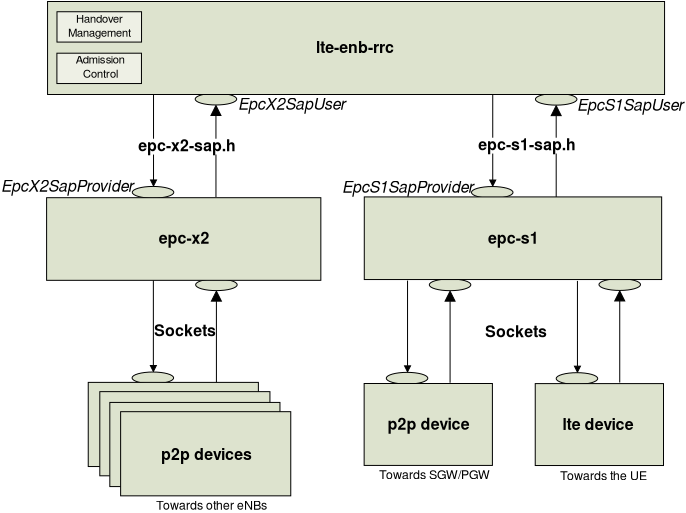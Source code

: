 <?xml version="1.0" encoding="UTF-8"?>
<dia:diagram xmlns:dia="http://www.lysator.liu.se/~alla/dia/">
  <dia:layer name="Background" visible="true" active="true">
    <dia:group>
      <dia:object type="Standard - Line" version="0" id="O0">
        <dia:attribute name="obj_pos">
          <dia:point val="8.685,5.484"/>
        </dia:attribute>
        <dia:attribute name="obj_bb">
          <dia:rectangle val="8.495,5.459;8.876,10.127"/>
        </dia:attribute>
        <dia:attribute name="conn_endpoints">
          <dia:point val="8.685,5.484"/>
          <dia:point val="8.685,10.072"/>
        </dia:attribute>
        <dia:attribute name="numcp">
          <dia:int val="1"/>
        </dia:attribute>
        <dia:attribute name="line_width">
          <dia:real val="0.05"/>
        </dia:attribute>
        <dia:attribute name="end_arrow">
          <dia:enum val="3"/>
        </dia:attribute>
        <dia:attribute name="end_arrow_length">
          <dia:real val="0.3"/>
        </dia:attribute>
        <dia:attribute name="end_arrow_width">
          <dia:real val="0.3"/>
        </dia:attribute>
      </dia:object>
      <dia:object type="Standard - Ellipse" version="0" id="O1">
        <dia:attribute name="obj_pos">
          <dia:point val="7.623,10.072"/>
        </dia:attribute>
        <dia:attribute name="obj_bb">
          <dia:rectangle val="7.598,10.047;9.723,10.684"/>
        </dia:attribute>
        <dia:attribute name="elem_corner">
          <dia:point val="7.623,10.072"/>
        </dia:attribute>
        <dia:attribute name="elem_width">
          <dia:real val="2.075"/>
        </dia:attribute>
        <dia:attribute name="elem_height">
          <dia:real val="0.587"/>
        </dia:attribute>
        <dia:attribute name="border_width">
          <dia:real val="0.05"/>
        </dia:attribute>
        <dia:attribute name="inner_color">
          <dia:color val="#dde3ce"/>
        </dia:attribute>
      </dia:object>
    </dia:group>
    <dia:group>
      <dia:object type="Standard - Line" version="0" id="O2">
        <dia:attribute name="obj_pos">
          <dia:point val="25.646,5.49"/>
        </dia:attribute>
        <dia:attribute name="obj_bb">
          <dia:rectangle val="25.456,5.465;25.837,10.133"/>
        </dia:attribute>
        <dia:attribute name="conn_endpoints">
          <dia:point val="25.646,5.49"/>
          <dia:point val="25.646,10.077"/>
        </dia:attribute>
        <dia:attribute name="numcp">
          <dia:int val="1"/>
        </dia:attribute>
        <dia:attribute name="line_width">
          <dia:real val="0.05"/>
        </dia:attribute>
        <dia:attribute name="end_arrow">
          <dia:enum val="3"/>
        </dia:attribute>
        <dia:attribute name="end_arrow_length">
          <dia:real val="0.3"/>
        </dia:attribute>
        <dia:attribute name="end_arrow_width">
          <dia:real val="0.3"/>
        </dia:attribute>
      </dia:object>
      <dia:object type="Standard - Ellipse" version="0" id="O3">
        <dia:attribute name="obj_pos">
          <dia:point val="24.584,10.077"/>
        </dia:attribute>
        <dia:attribute name="obj_bb">
          <dia:rectangle val="24.559,10.052;26.684,10.69"/>
        </dia:attribute>
        <dia:attribute name="elem_corner">
          <dia:point val="24.584,10.077"/>
        </dia:attribute>
        <dia:attribute name="elem_width">
          <dia:real val="2.075"/>
        </dia:attribute>
        <dia:attribute name="elem_height">
          <dia:real val="0.587"/>
        </dia:attribute>
        <dia:attribute name="border_width">
          <dia:real val="0.05"/>
        </dia:attribute>
        <dia:attribute name="inner_color">
          <dia:color val="#dde3ce"/>
        </dia:attribute>
      </dia:object>
    </dia:group>
    <dia:group>
      <dia:object type="Standard - Line" version="0" id="O4">
        <dia:attribute name="obj_pos">
          <dia:point val="8.677,14.763"/>
        </dia:attribute>
        <dia:attribute name="obj_bb">
          <dia:rectangle val="8.486,14.738;8.867,19.407"/>
        </dia:attribute>
        <dia:attribute name="conn_endpoints">
          <dia:point val="8.677,14.763"/>
          <dia:point val="8.677,19.351"/>
        </dia:attribute>
        <dia:attribute name="numcp">
          <dia:int val="1"/>
        </dia:attribute>
        <dia:attribute name="line_width">
          <dia:real val="0.05"/>
        </dia:attribute>
        <dia:attribute name="end_arrow">
          <dia:enum val="3"/>
        </dia:attribute>
        <dia:attribute name="end_arrow_length">
          <dia:real val="0.3"/>
        </dia:attribute>
        <dia:attribute name="end_arrow_width">
          <dia:real val="0.3"/>
        </dia:attribute>
      </dia:object>
      <dia:object type="Standard - Ellipse" version="0" id="O5">
        <dia:attribute name="obj_pos">
          <dia:point val="7.614,19.351"/>
        </dia:attribute>
        <dia:attribute name="obj_bb">
          <dia:rectangle val="7.589,19.326;9.714,19.963"/>
        </dia:attribute>
        <dia:attribute name="elem_corner">
          <dia:point val="7.614,19.351"/>
        </dia:attribute>
        <dia:attribute name="elem_width">
          <dia:real val="2.075"/>
        </dia:attribute>
        <dia:attribute name="elem_height">
          <dia:real val="0.587"/>
        </dia:attribute>
        <dia:attribute name="border_width">
          <dia:real val="0.05"/>
        </dia:attribute>
        <dia:attribute name="inner_color">
          <dia:color val="#dde3ce"/>
        </dia:attribute>
      </dia:object>
    </dia:group>
    <dia:group>
      <dia:object type="Standard - Line" version="0" id="O6">
        <dia:attribute name="obj_pos">
          <dia:point val="21.386,14.781"/>
        </dia:attribute>
        <dia:attribute name="obj_bb">
          <dia:rectangle val="21.196,14.756;21.577,19.424"/>
        </dia:attribute>
        <dia:attribute name="conn_endpoints">
          <dia:point val="21.386,14.781"/>
          <dia:point val="21.386,19.368"/>
        </dia:attribute>
        <dia:attribute name="numcp">
          <dia:int val="1"/>
        </dia:attribute>
        <dia:attribute name="line_width">
          <dia:real val="0.05"/>
        </dia:attribute>
        <dia:attribute name="end_arrow">
          <dia:enum val="3"/>
        </dia:attribute>
        <dia:attribute name="end_arrow_length">
          <dia:real val="0.3"/>
        </dia:attribute>
        <dia:attribute name="end_arrow_width">
          <dia:real val="0.3"/>
        </dia:attribute>
      </dia:object>
      <dia:object type="Standard - Ellipse" version="0" id="O7">
        <dia:attribute name="obj_pos">
          <dia:point val="20.324,19.368"/>
        </dia:attribute>
        <dia:attribute name="obj_bb">
          <dia:rectangle val="20.299,19.343;22.424,19.981"/>
        </dia:attribute>
        <dia:attribute name="elem_corner">
          <dia:point val="20.324,19.368"/>
        </dia:attribute>
        <dia:attribute name="elem_width">
          <dia:real val="2.075"/>
        </dia:attribute>
        <dia:attribute name="elem_height">
          <dia:real val="0.587"/>
        </dia:attribute>
        <dia:attribute name="border_width">
          <dia:real val="0.05"/>
        </dia:attribute>
        <dia:attribute name="inner_color">
          <dia:color val="#dde3ce"/>
        </dia:attribute>
      </dia:object>
    </dia:group>
    <dia:group>
      <dia:object type="Standard - Line" version="0" id="O8">
        <dia:attribute name="obj_pos">
          <dia:point val="29.881,14.796"/>
        </dia:attribute>
        <dia:attribute name="obj_bb">
          <dia:rectangle val="29.691,14.771;30.072,19.44"/>
        </dia:attribute>
        <dia:attribute name="conn_endpoints">
          <dia:point val="29.881,14.796"/>
          <dia:point val="29.881,19.384"/>
        </dia:attribute>
        <dia:attribute name="numcp">
          <dia:int val="1"/>
        </dia:attribute>
        <dia:attribute name="line_width">
          <dia:real val="0.05"/>
        </dia:attribute>
        <dia:attribute name="end_arrow">
          <dia:enum val="3"/>
        </dia:attribute>
        <dia:attribute name="end_arrow_length">
          <dia:real val="0.3"/>
        </dia:attribute>
        <dia:attribute name="end_arrow_width">
          <dia:real val="0.3"/>
        </dia:attribute>
      </dia:object>
      <dia:object type="Standard - Ellipse" version="0" id="O9">
        <dia:attribute name="obj_pos">
          <dia:point val="28.819,19.384"/>
        </dia:attribute>
        <dia:attribute name="obj_bb">
          <dia:rectangle val="28.794,19.359;30.919,19.996"/>
        </dia:attribute>
        <dia:attribute name="elem_corner">
          <dia:point val="28.819,19.384"/>
        </dia:attribute>
        <dia:attribute name="elem_width">
          <dia:real val="2.075"/>
        </dia:attribute>
        <dia:attribute name="elem_height">
          <dia:real val="0.587"/>
        </dia:attribute>
        <dia:attribute name="border_width">
          <dia:real val="0.05"/>
        </dia:attribute>
        <dia:attribute name="inner_color">
          <dia:color val="#dde3ce"/>
        </dia:attribute>
      </dia:object>
    </dia:group>
    <dia:group>
      <dia:object type="Standard - Line" version="0" id="O10">
        <dia:attribute name="obj_pos">
          <dia:point val="11.806,5.999"/>
        </dia:attribute>
        <dia:attribute name="obj_bb">
          <dia:rectangle val="11.516,5.968;12.097,10.627"/>
        </dia:attribute>
        <dia:attribute name="conn_endpoints">
          <dia:point val="11.806,5.999"/>
          <dia:point val="11.807,10.602"/>
        </dia:attribute>
        <dia:attribute name="numcp">
          <dia:int val="1"/>
        </dia:attribute>
        <dia:attribute name="line_width">
          <dia:real val="0.05"/>
        </dia:attribute>
        <dia:attribute name="start_arrow">
          <dia:enum val="3"/>
        </dia:attribute>
        <dia:attribute name="start_arrow_length">
          <dia:real val="0.5"/>
        </dia:attribute>
        <dia:attribute name="start_arrow_width">
          <dia:real val="0.5"/>
        </dia:attribute>
        <dia:connections>
          <dia:connection handle="0" to="O11" connection="6"/>
        </dia:connections>
      </dia:object>
      <dia:object type="Standard - Ellipse" version="0" id="O11">
        <dia:attribute name="obj_pos">
          <dia:point val="10.769,5.412"/>
        </dia:attribute>
        <dia:attribute name="obj_bb">
          <dia:rectangle val="10.744,5.387;12.869,6.024"/>
        </dia:attribute>
        <dia:attribute name="elem_corner">
          <dia:point val="10.769,5.412"/>
        </dia:attribute>
        <dia:attribute name="elem_width">
          <dia:real val="2.075"/>
        </dia:attribute>
        <dia:attribute name="elem_height">
          <dia:real val="0.587"/>
        </dia:attribute>
        <dia:attribute name="border_width">
          <dia:real val="0.05"/>
        </dia:attribute>
        <dia:attribute name="inner_color">
          <dia:color val="#dde3ce"/>
        </dia:attribute>
      </dia:object>
    </dia:group>
    <dia:group>
      <dia:object type="Standard - Line" version="0" id="O12">
        <dia:attribute name="obj_pos">
          <dia:point val="28.818,6.007"/>
        </dia:attribute>
        <dia:attribute name="obj_bb">
          <dia:rectangle val="28.528,5.976;29.109,10.635"/>
        </dia:attribute>
        <dia:attribute name="conn_endpoints">
          <dia:point val="28.818,6.007"/>
          <dia:point val="28.819,10.61"/>
        </dia:attribute>
        <dia:attribute name="numcp">
          <dia:int val="1"/>
        </dia:attribute>
        <dia:attribute name="line_width">
          <dia:real val="0.05"/>
        </dia:attribute>
        <dia:attribute name="start_arrow">
          <dia:enum val="3"/>
        </dia:attribute>
        <dia:attribute name="start_arrow_length">
          <dia:real val="0.5"/>
        </dia:attribute>
        <dia:attribute name="start_arrow_width">
          <dia:real val="0.5"/>
        </dia:attribute>
        <dia:connections>
          <dia:connection handle="0" to="O13" connection="6"/>
        </dia:connections>
      </dia:object>
      <dia:object type="Standard - Ellipse" version="0" id="O13">
        <dia:attribute name="obj_pos">
          <dia:point val="27.781,5.42"/>
        </dia:attribute>
        <dia:attribute name="obj_bb">
          <dia:rectangle val="27.756,5.394;29.881,6.032"/>
        </dia:attribute>
        <dia:attribute name="elem_corner">
          <dia:point val="27.781,5.42"/>
        </dia:attribute>
        <dia:attribute name="elem_width">
          <dia:real val="2.075"/>
        </dia:attribute>
        <dia:attribute name="elem_height">
          <dia:real val="0.587"/>
        </dia:attribute>
        <dia:attribute name="border_width">
          <dia:real val="0.05"/>
        </dia:attribute>
        <dia:attribute name="inner_color">
          <dia:color val="#dde3ce"/>
        </dia:attribute>
      </dia:object>
    </dia:group>
    <dia:group>
      <dia:object type="Standard - Line" version="0" id="O14">
        <dia:attribute name="obj_pos">
          <dia:point val="11.829,15.282"/>
        </dia:attribute>
        <dia:attribute name="obj_bb">
          <dia:rectangle val="11.539,15.251;12.12,19.91"/>
        </dia:attribute>
        <dia:attribute name="conn_endpoints">
          <dia:point val="11.829,15.282"/>
          <dia:point val="11.83,19.885"/>
        </dia:attribute>
        <dia:attribute name="numcp">
          <dia:int val="1"/>
        </dia:attribute>
        <dia:attribute name="line_width">
          <dia:real val="0.05"/>
        </dia:attribute>
        <dia:attribute name="start_arrow">
          <dia:enum val="3"/>
        </dia:attribute>
        <dia:attribute name="start_arrow_length">
          <dia:real val="0.5"/>
        </dia:attribute>
        <dia:attribute name="start_arrow_width">
          <dia:real val="0.5"/>
        </dia:attribute>
        <dia:connections>
          <dia:connection handle="0" to="O15" connection="6"/>
        </dia:connections>
      </dia:object>
      <dia:object type="Standard - Ellipse" version="0" id="O15">
        <dia:attribute name="obj_pos">
          <dia:point val="10.792,14.694"/>
        </dia:attribute>
        <dia:attribute name="obj_bb">
          <dia:rectangle val="10.767,14.669;12.892,15.307"/>
        </dia:attribute>
        <dia:attribute name="elem_corner">
          <dia:point val="10.792,14.694"/>
        </dia:attribute>
        <dia:attribute name="elem_width">
          <dia:real val="2.075"/>
        </dia:attribute>
        <dia:attribute name="elem_height">
          <dia:real val="0.587"/>
        </dia:attribute>
        <dia:attribute name="border_width">
          <dia:real val="0.05"/>
        </dia:attribute>
        <dia:attribute name="inner_color">
          <dia:color val="#dde3ce"/>
        </dia:attribute>
      </dia:object>
    </dia:group>
    <dia:group>
      <dia:object type="Standard - Line" version="0" id="O16">
        <dia:attribute name="obj_pos">
          <dia:point val="23.513,15.284"/>
        </dia:attribute>
        <dia:attribute name="obj_bb">
          <dia:rectangle val="23.222,15.253;23.803,19.912"/>
        </dia:attribute>
        <dia:attribute name="conn_endpoints">
          <dia:point val="23.513,15.284"/>
          <dia:point val="23.513,19.887"/>
        </dia:attribute>
        <dia:attribute name="numcp">
          <dia:int val="1"/>
        </dia:attribute>
        <dia:attribute name="line_width">
          <dia:real val="0.05"/>
        </dia:attribute>
        <dia:attribute name="start_arrow">
          <dia:enum val="3"/>
        </dia:attribute>
        <dia:attribute name="start_arrow_length">
          <dia:real val="0.5"/>
        </dia:attribute>
        <dia:attribute name="start_arrow_width">
          <dia:real val="0.5"/>
        </dia:attribute>
        <dia:connections>
          <dia:connection handle="0" to="O17" connection="6"/>
        </dia:connections>
      </dia:object>
      <dia:object type="Standard - Ellipse" version="0" id="O17">
        <dia:attribute name="obj_pos">
          <dia:point val="22.475,14.697"/>
        </dia:attribute>
        <dia:attribute name="obj_bb">
          <dia:rectangle val="22.45,14.672;24.575,15.309"/>
        </dia:attribute>
        <dia:attribute name="elem_corner">
          <dia:point val="22.475,14.697"/>
        </dia:attribute>
        <dia:attribute name="elem_width">
          <dia:real val="2.075"/>
        </dia:attribute>
        <dia:attribute name="elem_height">
          <dia:real val="0.587"/>
        </dia:attribute>
        <dia:attribute name="border_width">
          <dia:real val="0.05"/>
        </dia:attribute>
        <dia:attribute name="inner_color">
          <dia:color val="#dde3ce"/>
        </dia:attribute>
      </dia:object>
    </dia:group>
    <dia:group>
      <dia:object type="Standard - Line" version="0" id="O18">
        <dia:attribute name="obj_pos">
          <dia:point val="31.996,15.272"/>
        </dia:attribute>
        <dia:attribute name="obj_bb">
          <dia:rectangle val="31.706,15.241;32.286,19.9"/>
        </dia:attribute>
        <dia:attribute name="conn_endpoints">
          <dia:point val="31.996,15.272"/>
          <dia:point val="31.996,19.875"/>
        </dia:attribute>
        <dia:attribute name="numcp">
          <dia:int val="1"/>
        </dia:attribute>
        <dia:attribute name="line_width">
          <dia:real val="0.05"/>
        </dia:attribute>
        <dia:attribute name="start_arrow">
          <dia:enum val="3"/>
        </dia:attribute>
        <dia:attribute name="start_arrow_length">
          <dia:real val="0.5"/>
        </dia:attribute>
        <dia:attribute name="start_arrow_width">
          <dia:real val="0.5"/>
        </dia:attribute>
        <dia:connections>
          <dia:connection handle="0" to="O19" connection="6"/>
        </dia:connections>
      </dia:object>
      <dia:object type="Standard - Ellipse" version="0" id="O19">
        <dia:attribute name="obj_pos">
          <dia:point val="30.958,14.685"/>
        </dia:attribute>
        <dia:attribute name="obj_bb">
          <dia:rectangle val="30.933,14.66;33.058,15.297"/>
        </dia:attribute>
        <dia:attribute name="elem_corner">
          <dia:point val="30.958,14.685"/>
        </dia:attribute>
        <dia:attribute name="elem_width">
          <dia:real val="2.075"/>
        </dia:attribute>
        <dia:attribute name="elem_height">
          <dia:real val="0.587"/>
        </dia:attribute>
        <dia:attribute name="border_width">
          <dia:real val="0.05"/>
        </dia:attribute>
        <dia:attribute name="inner_color">
          <dia:color val="#dde3ce"/>
        </dia:attribute>
      </dia:object>
    </dia:group>
    <dia:object type="Standard - Text" version="1" id="O20">
      <dia:attribute name="obj_pos">
        <dia:point val="7.909,8.318"/>
      </dia:attribute>
      <dia:attribute name="obj_bb">
        <dia:rectangle val="7.909,7.605;12.752,8.477"/>
      </dia:attribute>
      <dia:attribute name="text">
        <dia:composite type="text">
          <dia:attribute name="string">
            <dia:string>#epc-x2-sap.h#</dia:string>
          </dia:attribute>
          <dia:attribute name="font">
            <dia:font family="FreeSans" style="64" name="Courier"/>
          </dia:attribute>
          <dia:attribute name="height">
            <dia:real val="0.988"/>
          </dia:attribute>
          <dia:attribute name="pos">
            <dia:point val="7.909,8.318"/>
          </dia:attribute>
          <dia:attribute name="color">
            <dia:color val="#000000"/>
          </dia:attribute>
          <dia:attribute name="alignment">
            <dia:enum val="0"/>
          </dia:attribute>
        </dia:composite>
      </dia:attribute>
      <dia:attribute name="valign">
        <dia:enum val="3"/>
      </dia:attribute>
      <dia:attribute name="fill_color">
        <dia:color val="#ffffff"/>
      </dia:attribute>
      <dia:attribute name="show_background">
        <dia:boolean val="true"/>
      </dia:attribute>
    </dia:object>
    <dia:object type="Standard - Text" version="1" id="O21">
      <dia:attribute name="obj_pos">
        <dia:point val="24.909,8.268"/>
      </dia:attribute>
      <dia:attribute name="obj_bb">
        <dia:rectangle val="24.909,7.555;29.756,8.428"/>
      </dia:attribute>
      <dia:attribute name="text">
        <dia:composite type="text">
          <dia:attribute name="string">
            <dia:string>#epc-s1-sap.h#</dia:string>
          </dia:attribute>
          <dia:attribute name="font">
            <dia:font family="FreeSans" style="64" name="Courier"/>
          </dia:attribute>
          <dia:attribute name="height">
            <dia:real val="0.988"/>
          </dia:attribute>
          <dia:attribute name="pos">
            <dia:point val="24.909,8.268"/>
          </dia:attribute>
          <dia:attribute name="color">
            <dia:color val="#000000"/>
          </dia:attribute>
          <dia:attribute name="alignment">
            <dia:enum val="0"/>
          </dia:attribute>
        </dia:composite>
      </dia:attribute>
      <dia:attribute name="valign">
        <dia:enum val="3"/>
      </dia:attribute>
      <dia:attribute name="fill_color">
        <dia:color val="#ffffff"/>
      </dia:attribute>
      <dia:attribute name="show_background">
        <dia:boolean val="true"/>
      </dia:attribute>
    </dia:object>
    <dia:object type="Standard - Text" version="1" id="O22">
      <dia:attribute name="obj_pos">
        <dia:point val="8.709,17.567"/>
      </dia:attribute>
      <dia:attribute name="obj_bb">
        <dia:rectangle val="8.709,16.855;11.784,17.727"/>
      </dia:attribute>
      <dia:attribute name="text">
        <dia:composite type="text">
          <dia:attribute name="string">
            <dia:string>#Sockets#</dia:string>
          </dia:attribute>
          <dia:attribute name="font">
            <dia:font family="FreeSans" style="64" name="Courier"/>
          </dia:attribute>
          <dia:attribute name="height">
            <dia:real val="0.988"/>
          </dia:attribute>
          <dia:attribute name="pos">
            <dia:point val="8.709,17.567"/>
          </dia:attribute>
          <dia:attribute name="color">
            <dia:color val="#000000"/>
          </dia:attribute>
          <dia:attribute name="alignment">
            <dia:enum val="0"/>
          </dia:attribute>
        </dia:composite>
      </dia:attribute>
      <dia:attribute name="valign">
        <dia:enum val="3"/>
      </dia:attribute>
      <dia:attribute name="fill_color">
        <dia:color val="#ffffff"/>
      </dia:attribute>
      <dia:attribute name="show_background">
        <dia:boolean val="true"/>
      </dia:attribute>
    </dia:object>
    <dia:object type="Standard - Text" version="1" id="O23">
      <dia:attribute name="obj_pos">
        <dia:point val="25.259,17.617"/>
      </dia:attribute>
      <dia:attribute name="obj_bb">
        <dia:rectangle val="25.259,16.905;28.334,17.777"/>
      </dia:attribute>
      <dia:attribute name="text">
        <dia:composite type="text">
          <dia:attribute name="string">
            <dia:string>#Sockets#</dia:string>
          </dia:attribute>
          <dia:attribute name="font">
            <dia:font family="FreeSans" style="64" name="Courier"/>
          </dia:attribute>
          <dia:attribute name="height">
            <dia:real val="0.988"/>
          </dia:attribute>
          <dia:attribute name="pos">
            <dia:point val="25.259,17.617"/>
          </dia:attribute>
          <dia:attribute name="color">
            <dia:color val="#000000"/>
          </dia:attribute>
          <dia:attribute name="alignment">
            <dia:enum val="0"/>
          </dia:attribute>
        </dia:composite>
      </dia:attribute>
      <dia:attribute name="valign">
        <dia:enum val="3"/>
      </dia:attribute>
      <dia:attribute name="fill_color">
        <dia:color val="#ffffff"/>
      </dia:attribute>
      <dia:attribute name="show_background">
        <dia:boolean val="true"/>
      </dia:attribute>
    </dia:object>
    <dia:object type="Standard - Text" version="1" id="O24">
      <dia:attribute name="obj_pos">
        <dia:point val="-0.826,9.07"/>
      </dia:attribute>
      <dia:attribute name="obj_bb">
        <dia:rectangle val="-0.826,8.475;-0.826,9.223"/>
      </dia:attribute>
      <dia:attribute name="text">
        <dia:composite type="text">
          <dia:attribute name="string">
            <dia:string>##</dia:string>
          </dia:attribute>
          <dia:attribute name="font">
            <dia:font family="sans" style="0" name="Helvetica"/>
          </dia:attribute>
          <dia:attribute name="height">
            <dia:real val="0.8"/>
          </dia:attribute>
          <dia:attribute name="pos">
            <dia:point val="-0.826,9.07"/>
          </dia:attribute>
          <dia:attribute name="color">
            <dia:color val="#000000"/>
          </dia:attribute>
          <dia:attribute name="alignment">
            <dia:enum val="0"/>
          </dia:attribute>
        </dia:composite>
      </dia:attribute>
      <dia:attribute name="valign">
        <dia:enum val="3"/>
      </dia:attribute>
    </dia:object>
    <dia:object type="Standard - Text" version="1" id="O25">
      <dia:attribute name="obj_pos">
        <dia:point val="1.059,10.342"/>
      </dia:attribute>
      <dia:attribute name="obj_bb">
        <dia:rectangle val="1.059,9.63;7.642,10.502"/>
      </dia:attribute>
      <dia:attribute name="text">
        <dia:composite type="text">
          <dia:attribute name="string">
            <dia:string>#EpcX2SapProvider#</dia:string>
          </dia:attribute>
          <dia:attribute name="font">
            <dia:font family="FreeSans" style="8" name="Courier"/>
          </dia:attribute>
          <dia:attribute name="height">
            <dia:real val="0.988"/>
          </dia:attribute>
          <dia:attribute name="pos">
            <dia:point val="1.059,10.342"/>
          </dia:attribute>
          <dia:attribute name="color">
            <dia:color val="#000000"/>
          </dia:attribute>
          <dia:attribute name="alignment">
            <dia:enum val="0"/>
          </dia:attribute>
        </dia:composite>
      </dia:attribute>
      <dia:attribute name="valign">
        <dia:enum val="3"/>
      </dia:attribute>
    </dia:object>
    <dia:object type="Standard - Text" version="1" id="O26">
      <dia:attribute name="obj_pos">
        <dia:point val="18.109,10.393"/>
      </dia:attribute>
      <dia:attribute name="obj_bb">
        <dia:rectangle val="18.109,9.68;24.679,10.553"/>
      </dia:attribute>
      <dia:attribute name="text">
        <dia:composite type="text">
          <dia:attribute name="string">
            <dia:string>#EpcS1SapProvider#</dia:string>
          </dia:attribute>
          <dia:attribute name="font">
            <dia:font family="FreeSans" style="8" name="Courier"/>
          </dia:attribute>
          <dia:attribute name="height">
            <dia:real val="0.988"/>
          </dia:attribute>
          <dia:attribute name="pos">
            <dia:point val="18.109,10.393"/>
          </dia:attribute>
          <dia:attribute name="color">
            <dia:color val="#000000"/>
          </dia:attribute>
          <dia:attribute name="alignment">
            <dia:enum val="0"/>
          </dia:attribute>
        </dia:composite>
      </dia:attribute>
      <dia:attribute name="valign">
        <dia:enum val="3"/>
      </dia:attribute>
    </dia:object>
    <dia:object type="Standard - Text" version="1" id="O27">
      <dia:attribute name="obj_pos">
        <dia:point val="29.859,6.293"/>
      </dia:attribute>
      <dia:attribute name="obj_bb">
        <dia:rectangle val="29.859,5.58;35.234,6.452"/>
      </dia:attribute>
      <dia:attribute name="text">
        <dia:composite type="text">
          <dia:attribute name="string">
            <dia:string>#EpcS1SapUser#</dia:string>
          </dia:attribute>
          <dia:attribute name="font">
            <dia:font family="FreeSans" style="8" name="Courier"/>
          </dia:attribute>
          <dia:attribute name="height">
            <dia:real val="0.988"/>
          </dia:attribute>
          <dia:attribute name="pos">
            <dia:point val="29.859,6.293"/>
          </dia:attribute>
          <dia:attribute name="color">
            <dia:color val="#000000"/>
          </dia:attribute>
          <dia:attribute name="alignment">
            <dia:enum val="0"/>
          </dia:attribute>
        </dia:composite>
      </dia:attribute>
      <dia:attribute name="valign">
        <dia:enum val="3"/>
      </dia:attribute>
    </dia:object>
    <dia:object type="Standard - Text" version="1" id="O28">
      <dia:attribute name="obj_pos">
        <dia:point val="12.909,6.242"/>
      </dia:attribute>
      <dia:attribute name="obj_bb">
        <dia:rectangle val="12.909,5.53;18.297,6.402"/>
      </dia:attribute>
      <dia:attribute name="text">
        <dia:composite type="text">
          <dia:attribute name="string">
            <dia:string>#EpcX2SapUser#</dia:string>
          </dia:attribute>
          <dia:attribute name="font">
            <dia:font family="FreeSans" style="8" name="Courier"/>
          </dia:attribute>
          <dia:attribute name="height">
            <dia:real val="0.988"/>
          </dia:attribute>
          <dia:attribute name="pos">
            <dia:point val="12.909,6.242"/>
          </dia:attribute>
          <dia:attribute name="color">
            <dia:color val="#000000"/>
          </dia:attribute>
          <dia:attribute name="alignment">
            <dia:enum val="0"/>
          </dia:attribute>
        </dia:composite>
      </dia:attribute>
      <dia:attribute name="valign">
        <dia:enum val="3"/>
      </dia:attribute>
    </dia:object>
    <dia:object type="Standard - Text" version="1" id="O29">
      <dia:attribute name="obj_pos">
        <dia:point val="8.809,26.242"/>
      </dia:attribute>
      <dia:attribute name="obj_bb">
        <dia:rectangle val="8.809,25.682;14.362,26.367"/>
      </dia:attribute>
      <dia:attribute name="text">
        <dia:composite type="text">
          <dia:attribute name="string">
            <dia:string>#Towards other eNBs#</dia:string>
          </dia:attribute>
          <dia:attribute name="font">
            <dia:font family="FreeSans" style="0" name="Courier"/>
          </dia:attribute>
          <dia:attribute name="height">
            <dia:real val="0.776"/>
          </dia:attribute>
          <dia:attribute name="pos">
            <dia:point val="8.809,26.242"/>
          </dia:attribute>
          <dia:attribute name="color">
            <dia:color val="#000000"/>
          </dia:attribute>
          <dia:attribute name="alignment">
            <dia:enum val="0"/>
          </dia:attribute>
        </dia:composite>
      </dia:attribute>
      <dia:attribute name="valign">
        <dia:enum val="3"/>
      </dia:attribute>
    </dia:object>
    <dia:object type="Standard - Text" version="1" id="O30">
      <dia:attribute name="obj_pos">
        <dia:point val="19.959,24.715"/>
      </dia:attribute>
      <dia:attribute name="obj_bb">
        <dia:rectangle val="19.959,24.155;25.591,24.84"/>
      </dia:attribute>
      <dia:attribute name="text">
        <dia:composite type="text">
          <dia:attribute name="string">
            <dia:string>#Towards SGW/PGW#</dia:string>
          </dia:attribute>
          <dia:attribute name="font">
            <dia:font family="FreeSans" style="0" name="Courier"/>
          </dia:attribute>
          <dia:attribute name="height">
            <dia:real val="0.776"/>
          </dia:attribute>
          <dia:attribute name="pos">
            <dia:point val="19.959,24.715"/>
          </dia:attribute>
          <dia:attribute name="color">
            <dia:color val="#000000"/>
          </dia:attribute>
          <dia:attribute name="alignment">
            <dia:enum val="0"/>
          </dia:attribute>
        </dia:composite>
      </dia:attribute>
      <dia:attribute name="valign">
        <dia:enum val="3"/>
      </dia:attribute>
    </dia:object>
    <dia:object type="Standard - Text" version="1" id="O31">
      <dia:attribute name="obj_pos">
        <dia:point val="29.009,24.765"/>
      </dia:attribute>
      <dia:attribute name="obj_bb">
        <dia:rectangle val="29.009,24.205;33.364,24.89"/>
      </dia:attribute>
      <dia:attribute name="text">
        <dia:composite type="text">
          <dia:attribute name="string">
            <dia:string>#Towards the UE#</dia:string>
          </dia:attribute>
          <dia:attribute name="font">
            <dia:font family="FreeSans" style="0" name="Courier"/>
          </dia:attribute>
          <dia:attribute name="height">
            <dia:real val="0.776"/>
          </dia:attribute>
          <dia:attribute name="pos">
            <dia:point val="29.009,24.765"/>
          </dia:attribute>
          <dia:attribute name="color">
            <dia:color val="#000000"/>
          </dia:attribute>
          <dia:attribute name="alignment">
            <dia:enum val="0"/>
          </dia:attribute>
        </dia:composite>
      </dia:attribute>
      <dia:attribute name="valign">
        <dia:enum val="3"/>
      </dia:attribute>
    </dia:object>
    <dia:group>
      <dia:object type="Standard - Box" version="0" id="O32">
        <dia:attribute name="obj_pos">
          <dia:point val="3.387,0.825"/>
        </dia:attribute>
        <dia:attribute name="obj_bb">
          <dia:rectangle val="3.362,0.8;34.261,5.5"/>
        </dia:attribute>
        <dia:attribute name="elem_corner">
          <dia:point val="3.387,0.825"/>
        </dia:attribute>
        <dia:attribute name="elem_width">
          <dia:real val="30.85"/>
        </dia:attribute>
        <dia:attribute name="elem_height">
          <dia:real val="4.65"/>
        </dia:attribute>
        <dia:attribute name="border_width">
          <dia:real val="0.05"/>
        </dia:attribute>
        <dia:attribute name="inner_color">
          <dia:color val="#dde3ce"/>
        </dia:attribute>
        <dia:attribute name="show_background">
          <dia:boolean val="true"/>
        </dia:attribute>
      </dia:object>
      <dia:group>
        <dia:object type="Standard - Box" version="0" id="O33">
          <dia:attribute name="obj_pos">
            <dia:point val="3.858,1.337"/>
          </dia:attribute>
          <dia:attribute name="obj_bb">
            <dia:rectangle val="3.833,1.312;8.111,2.879"/>
          </dia:attribute>
          <dia:attribute name="elem_corner">
            <dia:point val="3.858,1.337"/>
          </dia:attribute>
          <dia:attribute name="elem_width">
            <dia:real val="4.228"/>
          </dia:attribute>
          <dia:attribute name="elem_height">
            <dia:real val="1.517"/>
          </dia:attribute>
          <dia:attribute name="border_width">
            <dia:real val="0.05"/>
          </dia:attribute>
          <dia:attribute name="inner_color">
            <dia:color val="#eef0e5"/>
          </dia:attribute>
          <dia:attribute name="show_background">
            <dia:boolean val="true"/>
          </dia:attribute>
        </dia:object>
        <dia:object type="Standard - Box" version="0" id="O34">
          <dia:attribute name="obj_pos">
            <dia:point val="3.854,3.41"/>
          </dia:attribute>
          <dia:attribute name="obj_bb">
            <dia:rectangle val="3.829,3.385;8.108,4.952"/>
          </dia:attribute>
          <dia:attribute name="elem_corner">
            <dia:point val="3.854,3.41"/>
          </dia:attribute>
          <dia:attribute name="elem_width">
            <dia:real val="4.228"/>
          </dia:attribute>
          <dia:attribute name="elem_height">
            <dia:real val="1.517"/>
          </dia:attribute>
          <dia:attribute name="border_width">
            <dia:real val="0.05"/>
          </dia:attribute>
          <dia:attribute name="inner_color">
            <dia:color val="#eef0e5"/>
          </dia:attribute>
          <dia:attribute name="show_background">
            <dia:boolean val="true"/>
          </dia:attribute>
        </dia:object>
        <dia:object type="Standard - Text" version="1" id="O35">
          <dia:attribute name="obj_pos">
            <dia:point val="5.989,2.067"/>
          </dia:attribute>
          <dia:attribute name="obj_bb">
            <dia:rectangle val="4.378,1.401;7.6,2.732"/>
          </dia:attribute>
          <dia:attribute name="text">
            <dia:composite type="text">
              <dia:attribute name="string">
                <dia:string>#Handover
Management#</dia:string>
              </dia:attribute>
              <dia:attribute name="font">
                <dia:font family="FreeSans" style="0" name="Courier"/>
              </dia:attribute>
              <dia:attribute name="height">
                <dia:real val="0.706"/>
              </dia:attribute>
              <dia:attribute name="pos">
                <dia:point val="5.989,1.911"/>
              </dia:attribute>
              <dia:attribute name="color">
                <dia:color val="#000000"/>
              </dia:attribute>
              <dia:attribute name="alignment">
                <dia:enum val="1"/>
              </dia:attribute>
            </dia:composite>
          </dia:attribute>
          <dia:attribute name="valign">
            <dia:enum val="2"/>
          </dia:attribute>
        </dia:object>
        <dia:object type="Standard - Text" version="1" id="O36">
          <dia:attribute name="obj_pos">
            <dia:point val="6.027,4.11"/>
          </dia:attribute>
          <dia:attribute name="obj_bb">
            <dia:rectangle val="4.749,3.445;7.306,4.775"/>
          </dia:attribute>
          <dia:attribute name="text">
            <dia:composite type="text">
              <dia:attribute name="string">
                <dia:string>#Admission
Control#</dia:string>
              </dia:attribute>
              <dia:attribute name="font">
                <dia:font family="FreeSans" style="0" name="Courier"/>
              </dia:attribute>
              <dia:attribute name="height">
                <dia:real val="0.706"/>
              </dia:attribute>
              <dia:attribute name="pos">
                <dia:point val="6.027,3.955"/>
              </dia:attribute>
              <dia:attribute name="color">
                <dia:color val="#000000"/>
              </dia:attribute>
              <dia:attribute name="alignment">
                <dia:enum val="1"/>
              </dia:attribute>
            </dia:composite>
          </dia:attribute>
          <dia:attribute name="valign">
            <dia:enum val="2"/>
          </dia:attribute>
        </dia:object>
      </dia:group>
      <dia:object type="Standard - Text" version="1" id="O37">
        <dia:attribute name="obj_pos">
          <dia:point val="16.811,3.4"/>
        </dia:attribute>
        <dia:attribute name="obj_bb">
          <dia:rectangle val="16.811,2.688;20.771,3.56"/>
        </dia:attribute>
        <dia:attribute name="text">
          <dia:composite type="text">
            <dia:attribute name="string">
              <dia:string>#lte-enb-rrc#</dia:string>
            </dia:attribute>
            <dia:attribute name="font">
              <dia:font family="FreeSans" style="64" name="Courier"/>
            </dia:attribute>
            <dia:attribute name="height">
              <dia:real val="0.988"/>
            </dia:attribute>
            <dia:attribute name="pos">
              <dia:point val="16.811,3.4"/>
            </dia:attribute>
            <dia:attribute name="color">
              <dia:color val="#000000"/>
            </dia:attribute>
            <dia:attribute name="alignment">
              <dia:enum val="0"/>
            </dia:attribute>
          </dia:composite>
        </dia:attribute>
        <dia:attribute name="valign">
          <dia:enum val="3"/>
        </dia:attribute>
      </dia:object>
    </dia:group>
    <dia:group>
      <dia:object type="Standard - Box" version="0" id="O38">
        <dia:attribute name="obj_pos">
          <dia:point val="3.339,10.635"/>
        </dia:attribute>
        <dia:attribute name="obj_bb">
          <dia:rectangle val="3.314,10.61;17.076,14.791"/>
        </dia:attribute>
        <dia:attribute name="elem_corner">
          <dia:point val="3.339,10.635"/>
        </dia:attribute>
        <dia:attribute name="elem_width">
          <dia:real val="13.712"/>
        </dia:attribute>
        <dia:attribute name="elem_height">
          <dia:real val="4.131"/>
        </dia:attribute>
        <dia:attribute name="border_width">
          <dia:real val="0.05"/>
        </dia:attribute>
        <dia:attribute name="inner_color">
          <dia:color val="#dde3ce"/>
        </dia:attribute>
        <dia:attribute name="show_background">
          <dia:boolean val="true"/>
        </dia:attribute>
      </dia:object>
      <dia:object type="Standard - Text" version="1" id="O39">
        <dia:attribute name="obj_pos">
          <dia:point val="8.937,12.94"/>
        </dia:attribute>
        <dia:attribute name="obj_bb">
          <dia:rectangle val="8.937,12.228;11.464,13.1"/>
        </dia:attribute>
        <dia:attribute name="text">
          <dia:composite type="text">
            <dia:attribute name="string">
              <dia:string>#epc-x2#</dia:string>
            </dia:attribute>
            <dia:attribute name="font">
              <dia:font family="FreeSans" style="64" name="Courier"/>
            </dia:attribute>
            <dia:attribute name="height">
              <dia:real val="0.988"/>
            </dia:attribute>
            <dia:attribute name="pos">
              <dia:point val="8.937,12.94"/>
            </dia:attribute>
            <dia:attribute name="color">
              <dia:color val="#000000"/>
            </dia:attribute>
            <dia:attribute name="alignment">
              <dia:enum val="0"/>
            </dia:attribute>
          </dia:composite>
        </dia:attribute>
        <dia:attribute name="valign">
          <dia:enum val="3"/>
        </dia:attribute>
      </dia:object>
    </dia:group>
    <dia:group>
      <dia:object type="Standard - Box" version="0" id="O40">
        <dia:attribute name="obj_pos">
          <dia:point val="19.223,10.596"/>
        </dia:attribute>
        <dia:attribute name="obj_bb">
          <dia:rectangle val="19.198,10.571;34.117,14.753"/>
        </dia:attribute>
        <dia:attribute name="elem_corner">
          <dia:point val="19.223,10.596"/>
        </dia:attribute>
        <dia:attribute name="elem_width">
          <dia:real val="14.869"/>
        </dia:attribute>
        <dia:attribute name="elem_height">
          <dia:real val="4.131"/>
        </dia:attribute>
        <dia:attribute name="border_width">
          <dia:real val="0.05"/>
        </dia:attribute>
        <dia:attribute name="inner_color">
          <dia:color val="#dde3ce"/>
        </dia:attribute>
        <dia:attribute name="show_background">
          <dia:boolean val="true"/>
        </dia:attribute>
      </dia:object>
      <dia:object type="Standard - Text" version="1" id="O41">
        <dia:attribute name="obj_pos">
          <dia:point val="25.4,12.94"/>
        </dia:attribute>
        <dia:attribute name="obj_bb">
          <dia:rectangle val="25.4,12.228;27.933,13.1"/>
        </dia:attribute>
        <dia:attribute name="text">
          <dia:composite type="text">
            <dia:attribute name="string">
              <dia:string>#epc-s1#</dia:string>
            </dia:attribute>
            <dia:attribute name="font">
              <dia:font family="FreeSans" style="64" name="Courier"/>
            </dia:attribute>
            <dia:attribute name="height">
              <dia:real val="0.988"/>
            </dia:attribute>
            <dia:attribute name="pos">
              <dia:point val="25.4,12.94"/>
            </dia:attribute>
            <dia:attribute name="color">
              <dia:color val="#000000"/>
            </dia:attribute>
            <dia:attribute name="alignment">
              <dia:enum val="0"/>
            </dia:attribute>
          </dia:composite>
        </dia:attribute>
        <dia:attribute name="valign">
          <dia:enum val="3"/>
        </dia:attribute>
      </dia:object>
    </dia:group>
    <dia:group>
      <dia:object type="Standard - Box" version="0" id="O42">
        <dia:attribute name="obj_pos">
          <dia:point val="5.421,19.869"/>
        </dia:attribute>
        <dia:attribute name="obj_bb">
          <dia:rectangle val="5.396,19.844;13.953,24.102"/>
        </dia:attribute>
        <dia:attribute name="elem_corner">
          <dia:point val="5.421,19.869"/>
        </dia:attribute>
        <dia:attribute name="elem_width">
          <dia:real val="8.507"/>
        </dia:attribute>
        <dia:attribute name="elem_height">
          <dia:real val="4.208"/>
        </dia:attribute>
        <dia:attribute name="border_width">
          <dia:real val="0.05"/>
        </dia:attribute>
        <dia:attribute name="inner_color">
          <dia:color val="#dde3ce"/>
        </dia:attribute>
        <dia:attribute name="show_background">
          <dia:boolean val="true"/>
        </dia:attribute>
      </dia:object>
      <dia:object type="Standard - Box" version="0" id="O43">
        <dia:attribute name="obj_pos">
          <dia:point val="5.999,20.332"/>
        </dia:attribute>
        <dia:attribute name="obj_bb">
          <dia:rectangle val="5.974,20.307;14.531,24.565"/>
        </dia:attribute>
        <dia:attribute name="elem_corner">
          <dia:point val="5.999,20.332"/>
        </dia:attribute>
        <dia:attribute name="elem_width">
          <dia:real val="8.507"/>
        </dia:attribute>
        <dia:attribute name="elem_height">
          <dia:real val="4.208"/>
        </dia:attribute>
        <dia:attribute name="border_width">
          <dia:real val="0.05"/>
        </dia:attribute>
        <dia:attribute name="inner_color">
          <dia:color val="#dde3ce"/>
        </dia:attribute>
        <dia:attribute name="show_background">
          <dia:boolean val="true"/>
        </dia:attribute>
      </dia:object>
      <dia:object type="Standard - Box" version="0" id="O44">
        <dia:attribute name="obj_pos">
          <dia:point val="6.5,20.871"/>
        </dia:attribute>
        <dia:attribute name="obj_bb">
          <dia:rectangle val="6.475,20.846;15.033,25.105"/>
        </dia:attribute>
        <dia:attribute name="elem_corner">
          <dia:point val="6.5,20.871"/>
        </dia:attribute>
        <dia:attribute name="elem_width">
          <dia:real val="8.507"/>
        </dia:attribute>
        <dia:attribute name="elem_height">
          <dia:real val="4.208"/>
        </dia:attribute>
        <dia:attribute name="border_width">
          <dia:real val="0.05"/>
        </dia:attribute>
        <dia:attribute name="inner_color">
          <dia:color val="#dde3ce"/>
        </dia:attribute>
        <dia:attribute name="show_background">
          <dia:boolean val="true"/>
        </dia:attribute>
      </dia:object>
      <dia:object type="Standard - Box" version="0" id="O45">
        <dia:attribute name="obj_pos">
          <dia:point val="7.04,21.334"/>
        </dia:attribute>
        <dia:attribute name="obj_bb">
          <dia:rectangle val="7.015,21.309;15.572,25.567"/>
        </dia:attribute>
        <dia:attribute name="elem_corner">
          <dia:point val="7.04,21.334"/>
        </dia:attribute>
        <dia:attribute name="elem_width">
          <dia:real val="8.507"/>
        </dia:attribute>
        <dia:attribute name="elem_height">
          <dia:real val="4.208"/>
        </dia:attribute>
        <dia:attribute name="border_width">
          <dia:real val="0.05"/>
        </dia:attribute>
        <dia:attribute name="inner_color">
          <dia:color val="#dde3ce"/>
        </dia:attribute>
        <dia:attribute name="show_background">
          <dia:boolean val="true"/>
        </dia:attribute>
      </dia:object>
      <dia:object type="Standard - Text" version="1" id="O46">
        <dia:attribute name="obj_pos">
          <dia:point val="9.053,23.755"/>
        </dia:attribute>
        <dia:attribute name="obj_bb">
          <dia:rectangle val="9.053,23.042;13.633,23.915"/>
        </dia:attribute>
        <dia:attribute name="text">
          <dia:composite type="text">
            <dia:attribute name="string">
              <dia:string>#p2p devices#</dia:string>
            </dia:attribute>
            <dia:attribute name="font">
              <dia:font family="FreeSans" style="64" name="Courier"/>
            </dia:attribute>
            <dia:attribute name="height">
              <dia:real val="0.988"/>
            </dia:attribute>
            <dia:attribute name="pos">
              <dia:point val="9.053,23.755"/>
            </dia:attribute>
            <dia:attribute name="color">
              <dia:color val="#000000"/>
            </dia:attribute>
            <dia:attribute name="alignment">
              <dia:enum val="0"/>
            </dia:attribute>
          </dia:composite>
        </dia:attribute>
        <dia:attribute name="valign">
          <dia:enum val="3"/>
        </dia:attribute>
      </dia:object>
    </dia:group>
    <dia:group>
      <dia:object type="Standard - Box" version="0" id="O47">
        <dia:attribute name="obj_pos">
          <dia:point val="19.216,19.925"/>
        </dia:attribute>
        <dia:attribute name="obj_bb">
          <dia:rectangle val="19.192,19.9;25.655,24.046"/>
        </dia:attribute>
        <dia:attribute name="elem_corner">
          <dia:point val="19.216,19.925"/>
        </dia:attribute>
        <dia:attribute name="elem_width">
          <dia:real val="6.413"/>
        </dia:attribute>
        <dia:attribute name="elem_height">
          <dia:real val="4.096"/>
        </dia:attribute>
        <dia:attribute name="border_width">
          <dia:real val="0.05"/>
        </dia:attribute>
        <dia:attribute name="inner_color">
          <dia:color val="#dde3ce"/>
        </dia:attribute>
        <dia:attribute name="show_background">
          <dia:boolean val="true"/>
        </dia:attribute>
      </dia:object>
      <dia:object type="Standard - Text" version="1" id="O48">
        <dia:attribute name="obj_pos">
          <dia:point val="20.388,22.241"/>
        </dia:attribute>
        <dia:attribute name="obj_bb">
          <dia:rectangle val="20.388,21.528;24.528,22.401"/>
        </dia:attribute>
        <dia:attribute name="text">
          <dia:composite type="text">
            <dia:attribute name="string">
              <dia:string>#p2p device#</dia:string>
            </dia:attribute>
            <dia:attribute name="font">
              <dia:font family="FreeSans" style="64" name="Courier"/>
            </dia:attribute>
            <dia:attribute name="height">
              <dia:real val="0.988"/>
            </dia:attribute>
            <dia:attribute name="pos">
              <dia:point val="20.388,22.241"/>
            </dia:attribute>
            <dia:attribute name="color">
              <dia:color val="#000000"/>
            </dia:attribute>
            <dia:attribute name="alignment">
              <dia:enum val="0"/>
            </dia:attribute>
          </dia:composite>
        </dia:attribute>
        <dia:attribute name="valign">
          <dia:enum val="3"/>
        </dia:attribute>
      </dia:object>
    </dia:group>
    <dia:group>
      <dia:object type="Standard - Box" version="0" id="O49">
        <dia:attribute name="obj_pos">
          <dia:point val="27.771,19.93"/>
        </dia:attribute>
        <dia:attribute name="obj_bb">
          <dia:rectangle val="27.747,19.905;34.21,24.05"/>
        </dia:attribute>
        <dia:attribute name="elem_corner">
          <dia:point val="27.771,19.93"/>
        </dia:attribute>
        <dia:attribute name="elem_width">
          <dia:real val="6.413"/>
        </dia:attribute>
        <dia:attribute name="elem_height">
          <dia:real val="4.096"/>
        </dia:attribute>
        <dia:attribute name="border_width">
          <dia:real val="0.05"/>
        </dia:attribute>
        <dia:attribute name="inner_color">
          <dia:color val="#dde3ce"/>
        </dia:attribute>
        <dia:attribute name="show_background">
          <dia:boolean val="true"/>
        </dia:attribute>
      </dia:object>
      <dia:object type="Standard - Text" version="1" id="O50">
        <dia:attribute name="obj_pos">
          <dia:point val="29.132,22.245"/>
        </dia:attribute>
        <dia:attribute name="obj_bb">
          <dia:rectangle val="29.132,21.533;32.792,22.405"/>
        </dia:attribute>
        <dia:attribute name="text">
          <dia:composite type="text">
            <dia:attribute name="string">
              <dia:string>#lte device#</dia:string>
            </dia:attribute>
            <dia:attribute name="font">
              <dia:font family="FreeSans" style="64" name="Courier"/>
            </dia:attribute>
            <dia:attribute name="height">
              <dia:real val="0.988"/>
            </dia:attribute>
            <dia:attribute name="pos">
              <dia:point val="29.132,22.245"/>
            </dia:attribute>
            <dia:attribute name="color">
              <dia:color val="#000000"/>
            </dia:attribute>
            <dia:attribute name="alignment">
              <dia:enum val="0"/>
            </dia:attribute>
          </dia:composite>
        </dia:attribute>
        <dia:attribute name="valign">
          <dia:enum val="3"/>
        </dia:attribute>
      </dia:object>
    </dia:group>
  </dia:layer>
</dia:diagram>
